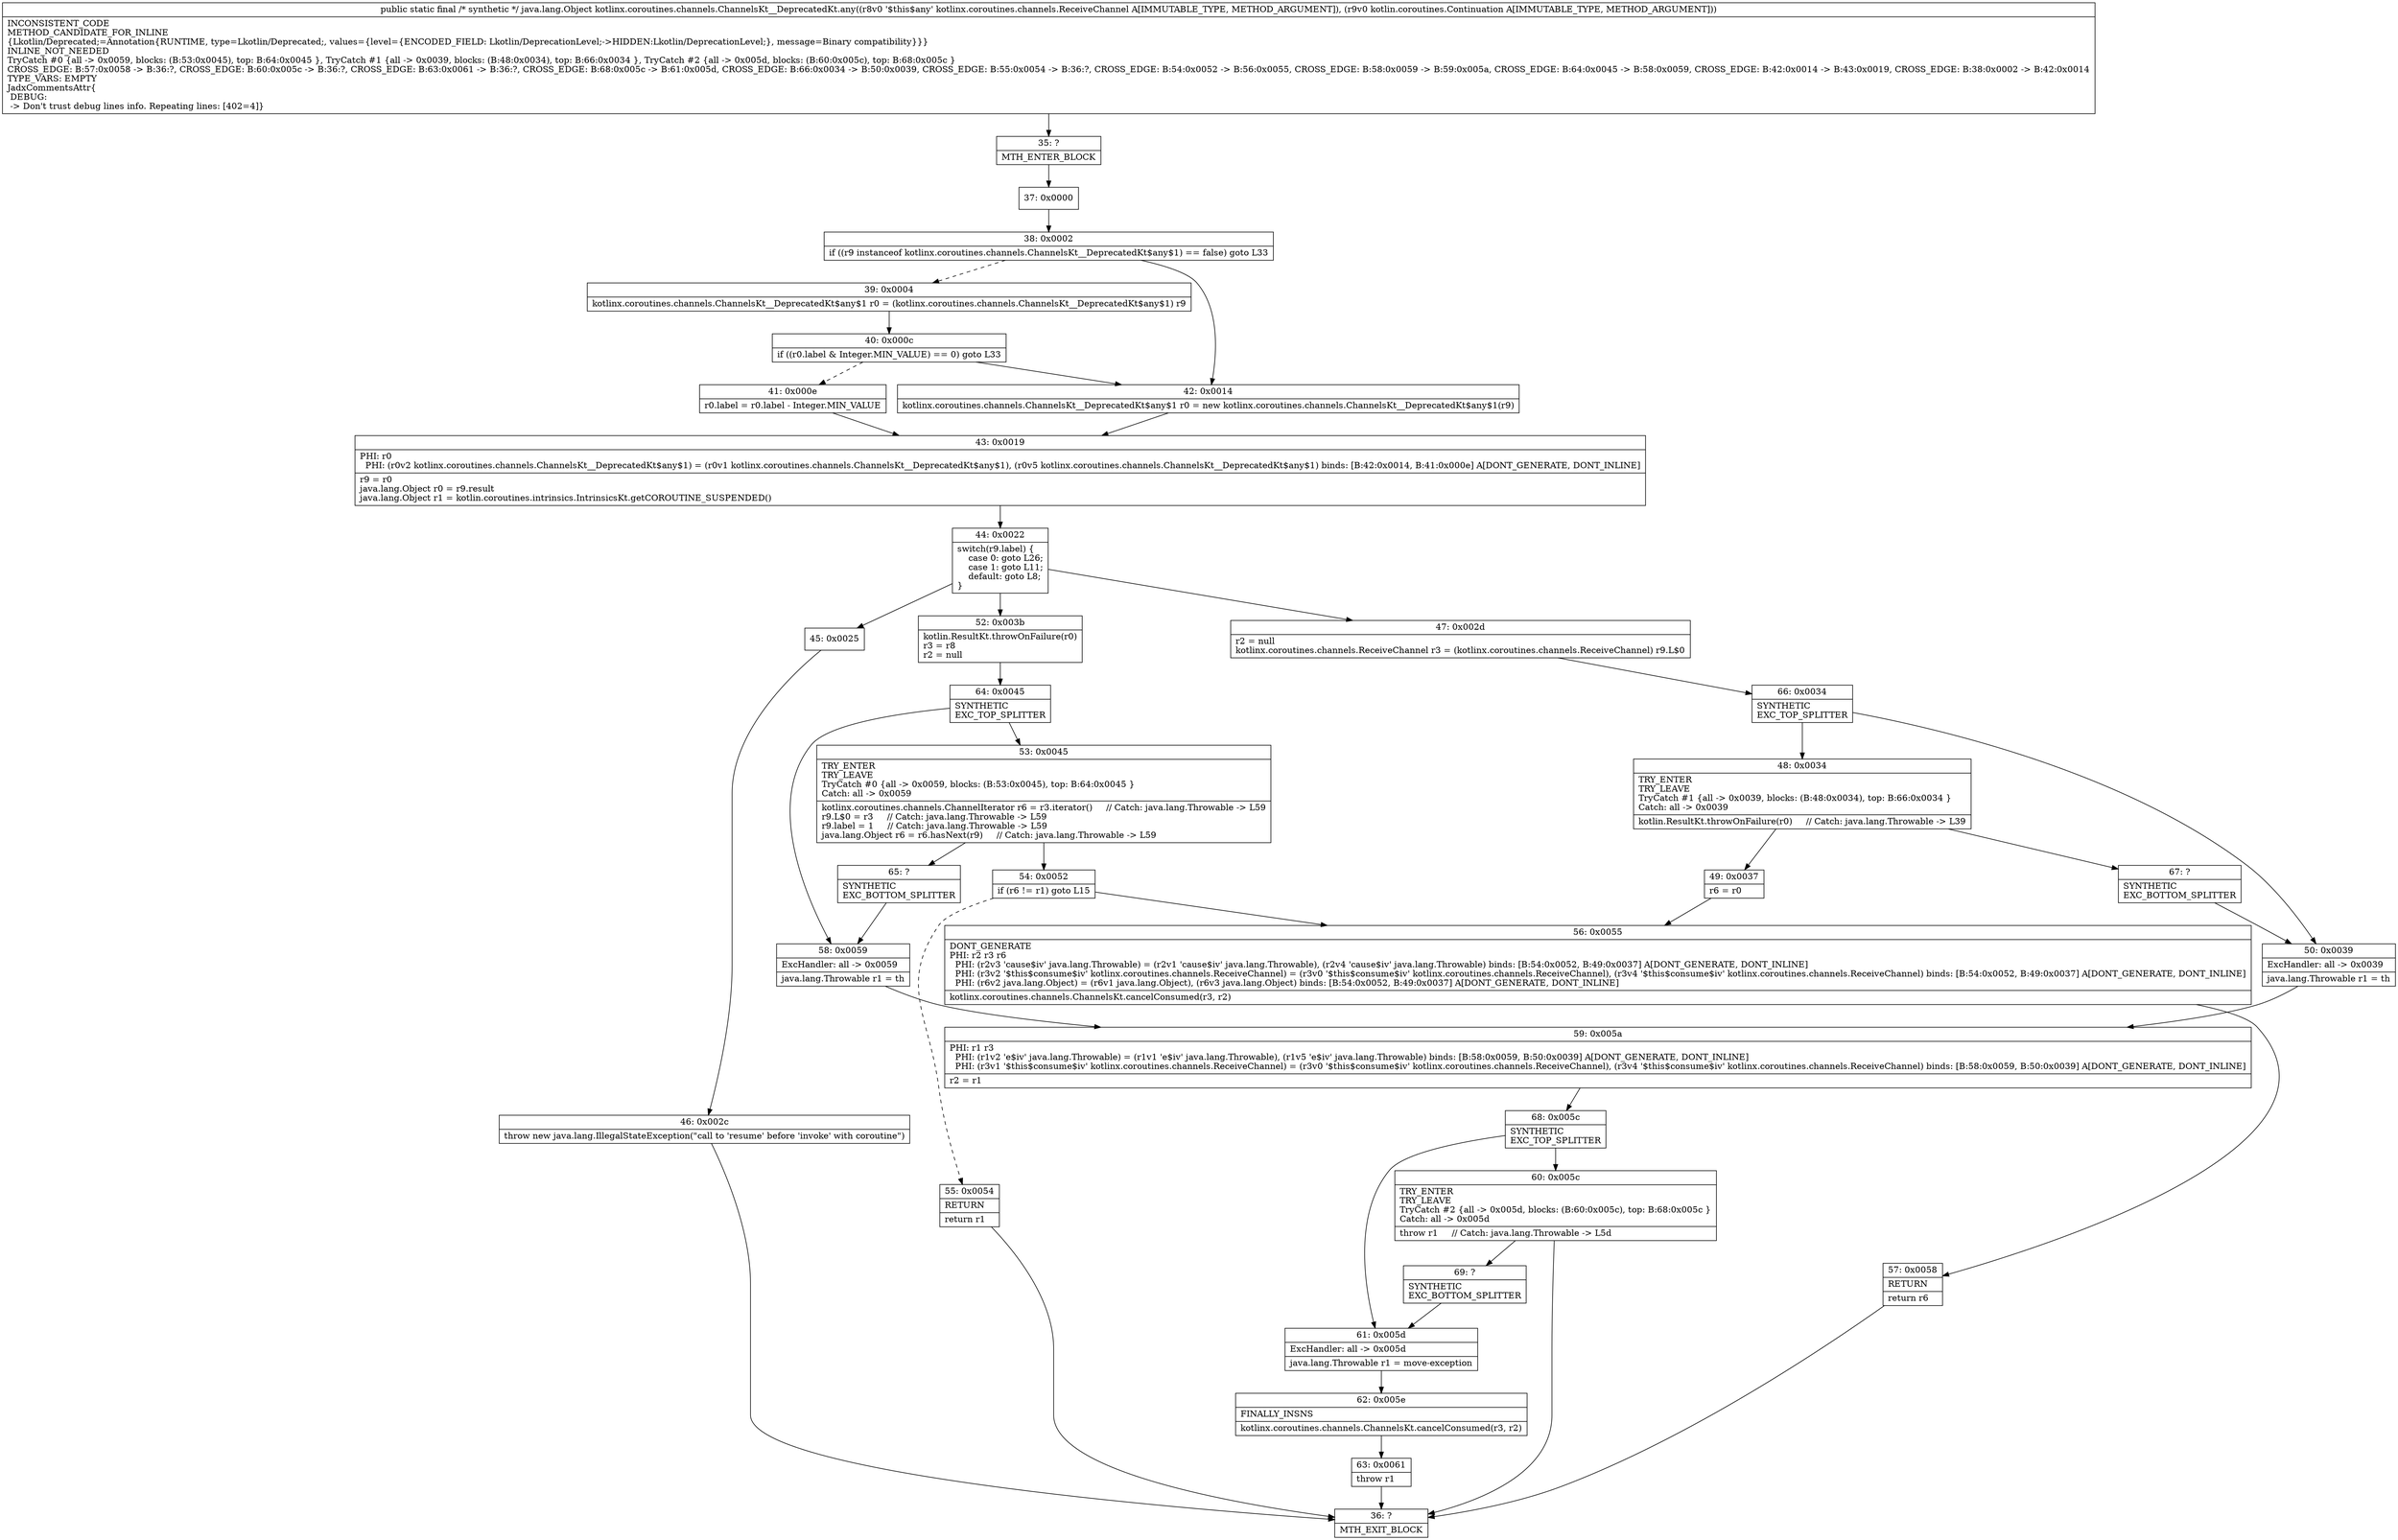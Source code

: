 digraph "CFG forkotlinx.coroutines.channels.ChannelsKt__DeprecatedKt.any(Lkotlinx\/coroutines\/channels\/ReceiveChannel;Lkotlin\/coroutines\/Continuation;)Ljava\/lang\/Object;" {
Node_35 [shape=record,label="{35\:\ ?|MTH_ENTER_BLOCK\l}"];
Node_37 [shape=record,label="{37\:\ 0x0000}"];
Node_38 [shape=record,label="{38\:\ 0x0002|if ((r9 instanceof kotlinx.coroutines.channels.ChannelsKt__DeprecatedKt$any$1) == false) goto L33\l}"];
Node_39 [shape=record,label="{39\:\ 0x0004|kotlinx.coroutines.channels.ChannelsKt__DeprecatedKt$any$1 r0 = (kotlinx.coroutines.channels.ChannelsKt__DeprecatedKt$any$1) r9\l}"];
Node_40 [shape=record,label="{40\:\ 0x000c|if ((r0.label & Integer.MIN_VALUE) == 0) goto L33\l}"];
Node_41 [shape=record,label="{41\:\ 0x000e|r0.label = r0.label \- Integer.MIN_VALUE\l}"];
Node_43 [shape=record,label="{43\:\ 0x0019|PHI: r0 \l  PHI: (r0v2 kotlinx.coroutines.channels.ChannelsKt__DeprecatedKt$any$1) = (r0v1 kotlinx.coroutines.channels.ChannelsKt__DeprecatedKt$any$1), (r0v5 kotlinx.coroutines.channels.ChannelsKt__DeprecatedKt$any$1) binds: [B:42:0x0014, B:41:0x000e] A[DONT_GENERATE, DONT_INLINE]\l|r9 = r0\ljava.lang.Object r0 = r9.result\ljava.lang.Object r1 = kotlin.coroutines.intrinsics.IntrinsicsKt.getCOROUTINE_SUSPENDED()\l}"];
Node_44 [shape=record,label="{44\:\ 0x0022|switch(r9.label) \{\l    case 0: goto L26;\l    case 1: goto L11;\l    default: goto L8;\l\}\l}"];
Node_45 [shape=record,label="{45\:\ 0x0025}"];
Node_46 [shape=record,label="{46\:\ 0x002c|throw new java.lang.IllegalStateException(\"call to 'resume' before 'invoke' with coroutine\")\l}"];
Node_36 [shape=record,label="{36\:\ ?|MTH_EXIT_BLOCK\l}"];
Node_47 [shape=record,label="{47\:\ 0x002d|r2 = null\lkotlinx.coroutines.channels.ReceiveChannel r3 = (kotlinx.coroutines.channels.ReceiveChannel) r9.L$0\l}"];
Node_66 [shape=record,label="{66\:\ 0x0034|SYNTHETIC\lEXC_TOP_SPLITTER\l}"];
Node_48 [shape=record,label="{48\:\ 0x0034|TRY_ENTER\lTRY_LEAVE\lTryCatch #1 \{all \-\> 0x0039, blocks: (B:48:0x0034), top: B:66:0x0034 \}\lCatch: all \-\> 0x0039\l|kotlin.ResultKt.throwOnFailure(r0)     \/\/ Catch: java.lang.Throwable \-\> L39\l}"];
Node_49 [shape=record,label="{49\:\ 0x0037|r6 = r0\l}"];
Node_56 [shape=record,label="{56\:\ 0x0055|DONT_GENERATE\lPHI: r2 r3 r6 \l  PHI: (r2v3 'cause$iv' java.lang.Throwable) = (r2v1 'cause$iv' java.lang.Throwable), (r2v4 'cause$iv' java.lang.Throwable) binds: [B:54:0x0052, B:49:0x0037] A[DONT_GENERATE, DONT_INLINE]\l  PHI: (r3v2 '$this$consume$iv' kotlinx.coroutines.channels.ReceiveChannel) = (r3v0 '$this$consume$iv' kotlinx.coroutines.channels.ReceiveChannel), (r3v4 '$this$consume$iv' kotlinx.coroutines.channels.ReceiveChannel) binds: [B:54:0x0052, B:49:0x0037] A[DONT_GENERATE, DONT_INLINE]\l  PHI: (r6v2 java.lang.Object) = (r6v1 java.lang.Object), (r6v3 java.lang.Object) binds: [B:54:0x0052, B:49:0x0037] A[DONT_GENERATE, DONT_INLINE]\l|kotlinx.coroutines.channels.ChannelsKt.cancelConsumed(r3, r2)\l}"];
Node_57 [shape=record,label="{57\:\ 0x0058|RETURN\l|return r6\l}"];
Node_67 [shape=record,label="{67\:\ ?|SYNTHETIC\lEXC_BOTTOM_SPLITTER\l}"];
Node_50 [shape=record,label="{50\:\ 0x0039|ExcHandler: all \-\> 0x0039\l|java.lang.Throwable r1 = th\l}"];
Node_59 [shape=record,label="{59\:\ 0x005a|PHI: r1 r3 \l  PHI: (r1v2 'e$iv' java.lang.Throwable) = (r1v1 'e$iv' java.lang.Throwable), (r1v5 'e$iv' java.lang.Throwable) binds: [B:58:0x0059, B:50:0x0039] A[DONT_GENERATE, DONT_INLINE]\l  PHI: (r3v1 '$this$consume$iv' kotlinx.coroutines.channels.ReceiveChannel) = (r3v0 '$this$consume$iv' kotlinx.coroutines.channels.ReceiveChannel), (r3v4 '$this$consume$iv' kotlinx.coroutines.channels.ReceiveChannel) binds: [B:58:0x0059, B:50:0x0039] A[DONT_GENERATE, DONT_INLINE]\l|r2 = r1\l}"];
Node_68 [shape=record,label="{68\:\ 0x005c|SYNTHETIC\lEXC_TOP_SPLITTER\l}"];
Node_60 [shape=record,label="{60\:\ 0x005c|TRY_ENTER\lTRY_LEAVE\lTryCatch #2 \{all \-\> 0x005d, blocks: (B:60:0x005c), top: B:68:0x005c \}\lCatch: all \-\> 0x005d\l|throw r1     \/\/ Catch: java.lang.Throwable \-\> L5d\l}"];
Node_69 [shape=record,label="{69\:\ ?|SYNTHETIC\lEXC_BOTTOM_SPLITTER\l}"];
Node_61 [shape=record,label="{61\:\ 0x005d|ExcHandler: all \-\> 0x005d\l|java.lang.Throwable r1 = move\-exception\l}"];
Node_62 [shape=record,label="{62\:\ 0x005e|FINALLY_INSNS\l|kotlinx.coroutines.channels.ChannelsKt.cancelConsumed(r3, r2)\l}"];
Node_63 [shape=record,label="{63\:\ 0x0061|throw r1\l}"];
Node_52 [shape=record,label="{52\:\ 0x003b|kotlin.ResultKt.throwOnFailure(r0)\lr3 = r8\lr2 = null\l}"];
Node_64 [shape=record,label="{64\:\ 0x0045|SYNTHETIC\lEXC_TOP_SPLITTER\l}"];
Node_53 [shape=record,label="{53\:\ 0x0045|TRY_ENTER\lTRY_LEAVE\lTryCatch #0 \{all \-\> 0x0059, blocks: (B:53:0x0045), top: B:64:0x0045 \}\lCatch: all \-\> 0x0059\l|kotlinx.coroutines.channels.ChannelIterator r6 = r3.iterator()     \/\/ Catch: java.lang.Throwable \-\> L59\lr9.L$0 = r3     \/\/ Catch: java.lang.Throwable \-\> L59\lr9.label = 1     \/\/ Catch: java.lang.Throwable \-\> L59\ljava.lang.Object r6 = r6.hasNext(r9)     \/\/ Catch: java.lang.Throwable \-\> L59\l}"];
Node_54 [shape=record,label="{54\:\ 0x0052|if (r6 != r1) goto L15\l}"];
Node_55 [shape=record,label="{55\:\ 0x0054|RETURN\l|return r1\l}"];
Node_65 [shape=record,label="{65\:\ ?|SYNTHETIC\lEXC_BOTTOM_SPLITTER\l}"];
Node_58 [shape=record,label="{58\:\ 0x0059|ExcHandler: all \-\> 0x0059\l|java.lang.Throwable r1 = th\l}"];
Node_42 [shape=record,label="{42\:\ 0x0014|kotlinx.coroutines.channels.ChannelsKt__DeprecatedKt$any$1 r0 = new kotlinx.coroutines.channels.ChannelsKt__DeprecatedKt$any$1(r9)\l}"];
MethodNode[shape=record,label="{public static final \/* synthetic *\/ java.lang.Object kotlinx.coroutines.channels.ChannelsKt__DeprecatedKt.any((r8v0 '$this$any' kotlinx.coroutines.channels.ReceiveChannel A[IMMUTABLE_TYPE, METHOD_ARGUMENT]), (r9v0 kotlin.coroutines.Continuation A[IMMUTABLE_TYPE, METHOD_ARGUMENT]))  | INCONSISTENT_CODE\lMETHOD_CANDIDATE_FOR_INLINE\l\{Lkotlin\/Deprecated;=Annotation\{RUNTIME, type=Lkotlin\/Deprecated;, values=\{level=\{ENCODED_FIELD: Lkotlin\/DeprecationLevel;\-\>HIDDEN:Lkotlin\/DeprecationLevel;\}, message=Binary compatibility\}\}\}\lINLINE_NOT_NEEDED\lTryCatch #0 \{all \-\> 0x0059, blocks: (B:53:0x0045), top: B:64:0x0045 \}, TryCatch #1 \{all \-\> 0x0039, blocks: (B:48:0x0034), top: B:66:0x0034 \}, TryCatch #2 \{all \-\> 0x005d, blocks: (B:60:0x005c), top: B:68:0x005c \}\lCROSS_EDGE: B:57:0x0058 \-\> B:36:?, CROSS_EDGE: B:60:0x005c \-\> B:36:?, CROSS_EDGE: B:63:0x0061 \-\> B:36:?, CROSS_EDGE: B:68:0x005c \-\> B:61:0x005d, CROSS_EDGE: B:66:0x0034 \-\> B:50:0x0039, CROSS_EDGE: B:55:0x0054 \-\> B:36:?, CROSS_EDGE: B:54:0x0052 \-\> B:56:0x0055, CROSS_EDGE: B:58:0x0059 \-\> B:59:0x005a, CROSS_EDGE: B:64:0x0045 \-\> B:58:0x0059, CROSS_EDGE: B:42:0x0014 \-\> B:43:0x0019, CROSS_EDGE: B:38:0x0002 \-\> B:42:0x0014\lTYPE_VARS: EMPTY\lJadxCommentsAttr\{\l DEBUG: \l \-\> Don't trust debug lines info. Repeating lines: [402=4]\}\l}"];
MethodNode -> Node_35;Node_35 -> Node_37;
Node_37 -> Node_38;
Node_38 -> Node_39[style=dashed];
Node_38 -> Node_42;
Node_39 -> Node_40;
Node_40 -> Node_41[style=dashed];
Node_40 -> Node_42;
Node_41 -> Node_43;
Node_43 -> Node_44;
Node_44 -> Node_45;
Node_44 -> Node_47;
Node_44 -> Node_52;
Node_45 -> Node_46;
Node_46 -> Node_36;
Node_47 -> Node_66;
Node_66 -> Node_48;
Node_66 -> Node_50;
Node_48 -> Node_49;
Node_48 -> Node_67;
Node_49 -> Node_56;
Node_56 -> Node_57;
Node_57 -> Node_36;
Node_67 -> Node_50;
Node_50 -> Node_59;
Node_59 -> Node_68;
Node_68 -> Node_60;
Node_68 -> Node_61;
Node_60 -> Node_36;
Node_60 -> Node_69;
Node_69 -> Node_61;
Node_61 -> Node_62;
Node_62 -> Node_63;
Node_63 -> Node_36;
Node_52 -> Node_64;
Node_64 -> Node_53;
Node_64 -> Node_58;
Node_53 -> Node_54;
Node_53 -> Node_65;
Node_54 -> Node_55[style=dashed];
Node_54 -> Node_56;
Node_55 -> Node_36;
Node_65 -> Node_58;
Node_58 -> Node_59;
Node_42 -> Node_43;
}

